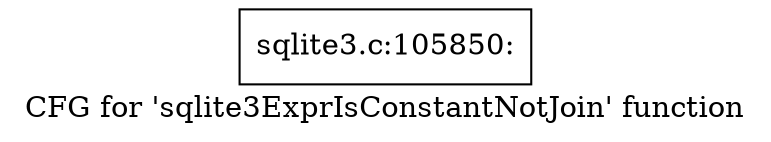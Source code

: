 digraph "CFG for 'sqlite3ExprIsConstantNotJoin' function" {
	label="CFG for 'sqlite3ExprIsConstantNotJoin' function";

	Node0x55c0f8b35840 [shape=record,label="{sqlite3.c:105850:}"];
}
